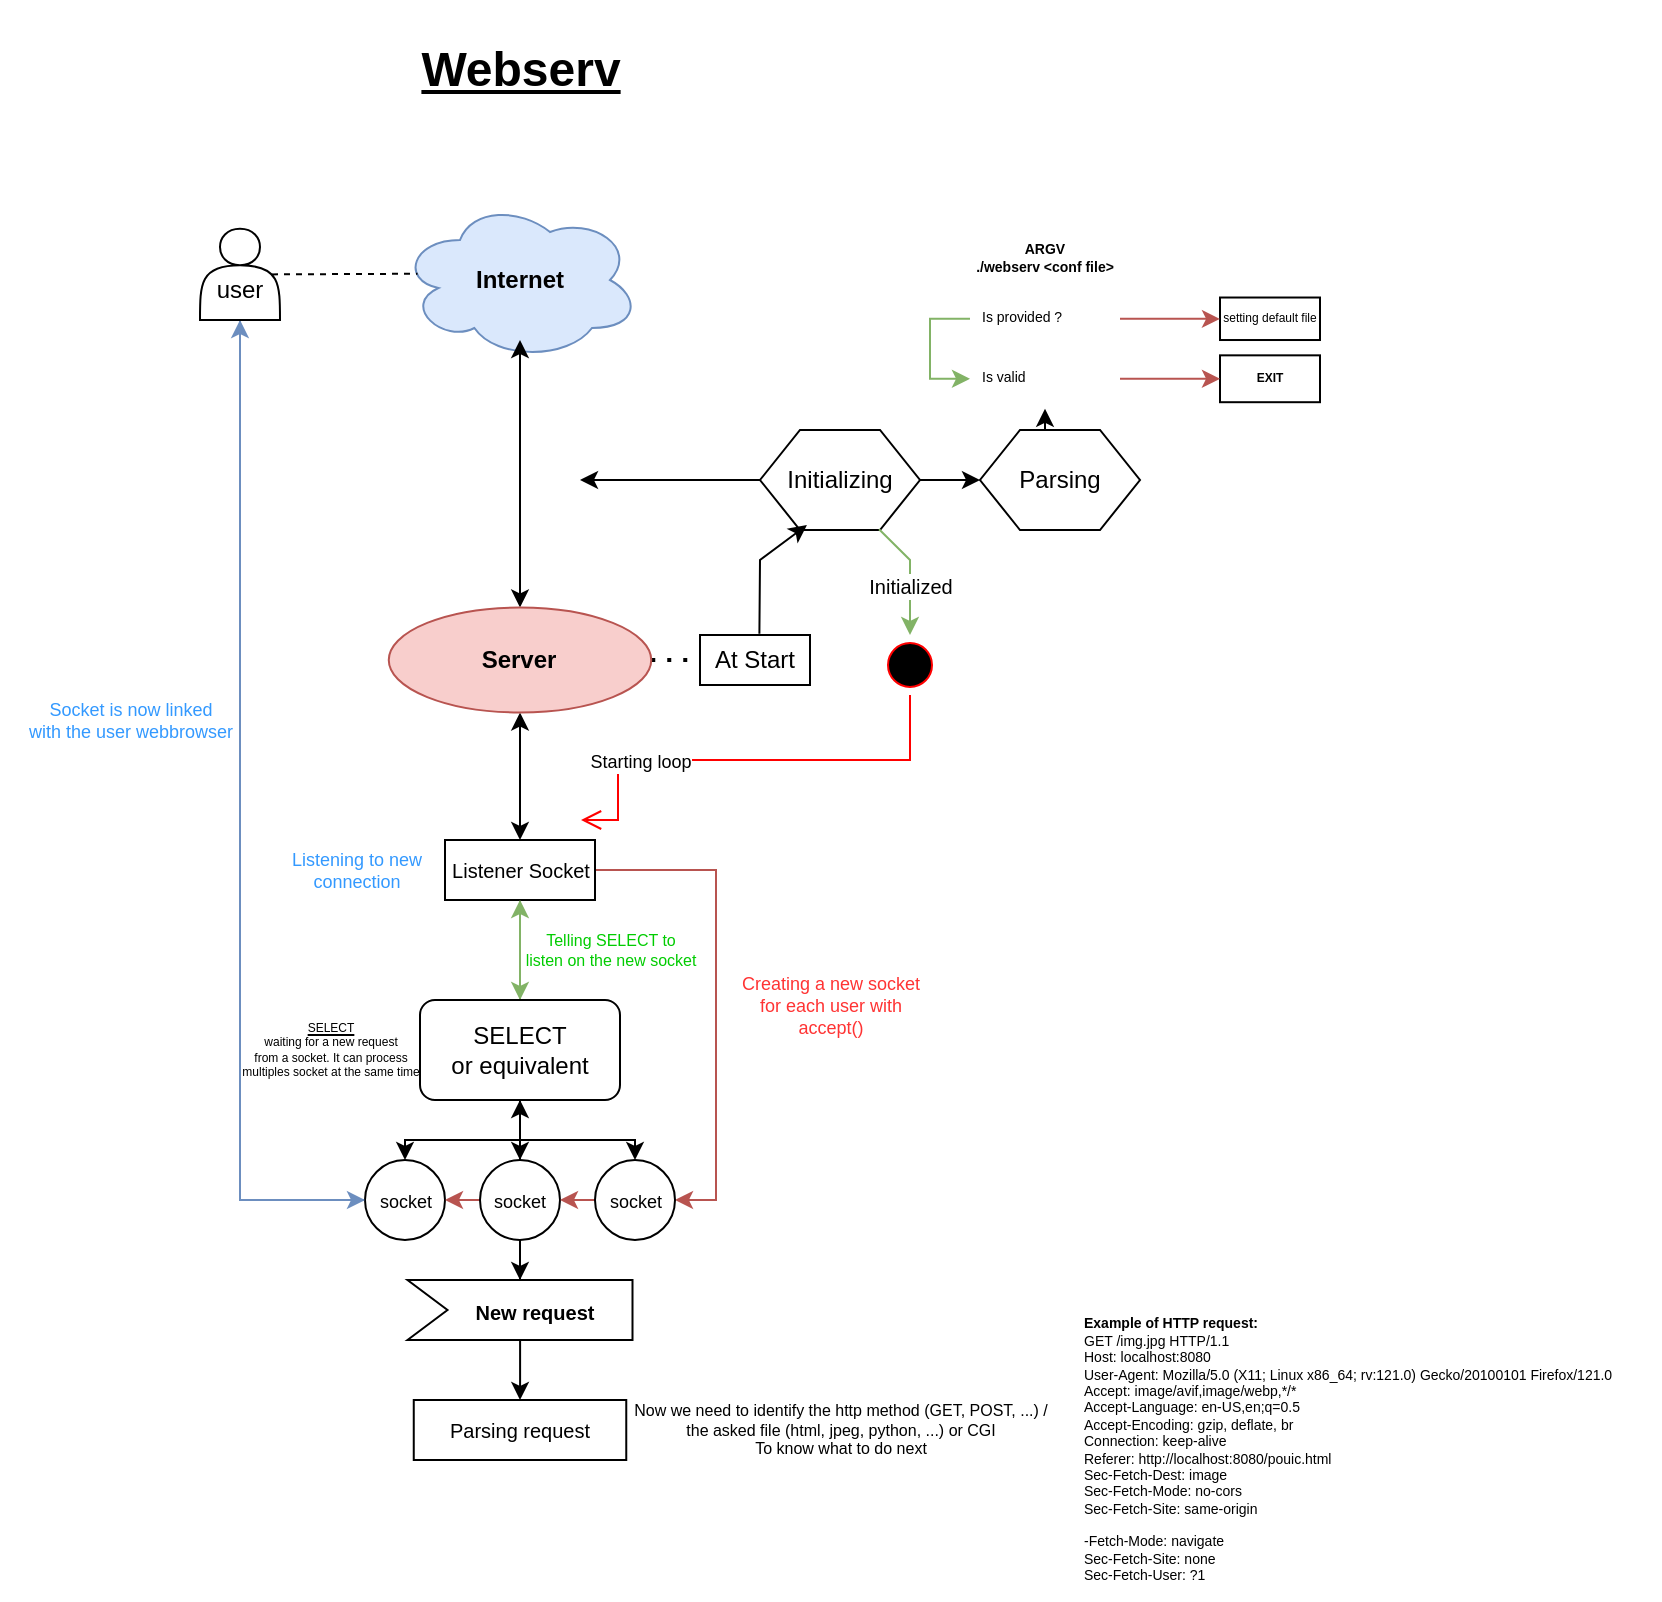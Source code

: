 <mxfile version="22.1.21" type="github">
  <diagram name="Page-1" id="gFfrrCDwq1luvMO310fa">
    <mxGraphModel dx="713" dy="1489" grid="1" gridSize="10" guides="1" tooltips="1" connect="1" arrows="1" fold="1" page="1" pageScale="1" pageWidth="850" pageHeight="1100" math="0" shadow="0">
      <root>
        <mxCell id="0" />
        <mxCell id="1" parent="0" />
        <mxCell id="4pmFrbp5daFxceGFT304-4" value="&lt;b&gt;Internet&lt;/b&gt;" style="ellipse;shape=cloud;whiteSpace=wrap;html=1;fillColor=#dae8fc;strokeColor=#6c8ebf;" parent="1" vertex="1">
          <mxGeometry x="340" y="80" width="120" height="80" as="geometry" />
        </mxCell>
        <mxCell id="4pmFrbp5daFxceGFT304-5" value="" style="endArrow=classic;startArrow=classic;html=1;rounded=0;exitX=0.5;exitY=0;exitDx=0;exitDy=0;entryX=0.5;entryY=0.875;entryDx=0;entryDy=0;entryPerimeter=0;" parent="1" target="4pmFrbp5daFxceGFT304-4" edge="1" source="8T7i5E1Z6HibD_yTCx09-29">
          <mxGeometry width="50" height="50" relative="1" as="geometry">
            <mxPoint x="399.8" y="190" as="sourcePoint" />
            <mxPoint x="400" y="160" as="targetPoint" />
          </mxGeometry>
        </mxCell>
        <mxCell id="4pmFrbp5daFxceGFT304-6" style="edgeStyle=orthogonalEdgeStyle;rounded=0;orthogonalLoop=1;jettySize=auto;html=1;exitX=0;exitY=0.5;exitDx=0;exitDy=0;entryX=1;entryY=0.5;entryDx=0;entryDy=0;" parent="1" source="4pmFrbp5daFxceGFT304-8" edge="1">
          <mxGeometry relative="1" as="geometry">
            <mxPoint x="430" y="220" as="targetPoint" />
          </mxGeometry>
        </mxCell>
        <mxCell id="4pmFrbp5daFxceGFT304-7" style="edgeStyle=orthogonalEdgeStyle;rounded=0;orthogonalLoop=1;jettySize=auto;html=1;exitX=1;exitY=0.5;exitDx=0;exitDy=0;entryX=0;entryY=0.5;entryDx=0;entryDy=0;" parent="1" source="4pmFrbp5daFxceGFT304-8" target="4pmFrbp5daFxceGFT304-13" edge="1">
          <mxGeometry relative="1" as="geometry" />
        </mxCell>
        <mxCell id="4pmFrbp5daFxceGFT304-8" value="Initializing" style="shape=hexagon;perimeter=hexagonPerimeter2;whiteSpace=wrap;html=1;fixedSize=1;" parent="1" vertex="1">
          <mxGeometry x="520" y="195" width="80" height="50" as="geometry" />
        </mxCell>
        <mxCell id="4pmFrbp5daFxceGFT304-9" value="At Start" style="rounded=0;whiteSpace=wrap;html=1;" parent="1" vertex="1">
          <mxGeometry x="490" y="297.5" width="55" height="25" as="geometry" />
        </mxCell>
        <mxCell id="4pmFrbp5daFxceGFT304-10" value="" style="endArrow=none;dashed=1;html=1;dashPattern=1 3;strokeWidth=2;rounded=0;entryX=0;entryY=0.5;entryDx=0;entryDy=0;exitX=1;exitY=0.5;exitDx=0;exitDy=0;" parent="1" source="8T7i5E1Z6HibD_yTCx09-29" target="4pmFrbp5daFxceGFT304-9" edge="1">
          <mxGeometry width="50" height="50" relative="1" as="geometry">
            <mxPoint x="460" y="310" as="sourcePoint" />
            <mxPoint x="450" y="230" as="targetPoint" />
          </mxGeometry>
        </mxCell>
        <mxCell id="4pmFrbp5daFxceGFT304-11" value="" style="endArrow=classic;html=1;rounded=0;exitX=0.54;exitY=-0.027;exitDx=0;exitDy=0;entryX=0.293;entryY=0.951;entryDx=0;entryDy=0;entryPerimeter=0;exitPerimeter=0;" parent="1" source="4pmFrbp5daFxceGFT304-9" target="4pmFrbp5daFxceGFT304-8" edge="1">
          <mxGeometry width="50" height="50" relative="1" as="geometry">
            <mxPoint x="400" y="280" as="sourcePoint" />
            <mxPoint x="450" y="230" as="targetPoint" />
            <Array as="points">
              <mxPoint x="520" y="260" />
            </Array>
          </mxGeometry>
        </mxCell>
        <mxCell id="4pmFrbp5daFxceGFT304-12" style="edgeStyle=orthogonalEdgeStyle;rounded=0;orthogonalLoop=1;jettySize=auto;html=1;exitX=0.5;exitY=0;exitDx=0;exitDy=0;entryX=0.5;entryY=1;entryDx=0;entryDy=0;" parent="1" source="4pmFrbp5daFxceGFT304-13" target="4pmFrbp5daFxceGFT304-14" edge="1">
          <mxGeometry relative="1" as="geometry" />
        </mxCell>
        <mxCell id="4pmFrbp5daFxceGFT304-13" value="Parsing" style="shape=hexagon;perimeter=hexagonPerimeter2;whiteSpace=wrap;html=1;fixedSize=1;" parent="1" vertex="1">
          <mxGeometry x="630" y="195" width="80" height="50" as="geometry" />
        </mxCell>
        <mxCell id="4pmFrbp5daFxceGFT304-14" value="&lt;div&gt;&lt;b&gt;ARGV&lt;/b&gt;&lt;/div&gt;&lt;div&gt;&lt;b&gt;./webserv &amp;lt;conf file&amp;gt;&lt;br&gt;&lt;/b&gt;&lt;/div&gt;" style="swimlane;fontStyle=0;childLayout=stackLayout;horizontal=1;startSize=30;horizontalStack=0;resizeParent=1;resizeParentMax=0;resizeLast=0;collapsible=1;marginBottom=0;whiteSpace=wrap;html=1;strokeColor=none;fontSize=7;rounded=0;" parent="1" vertex="1">
          <mxGeometry x="625" y="94.38" width="75" height="90" as="geometry">
            <mxRectangle x="625" y="94.38" width="90" height="30" as="alternateBounds" />
          </mxGeometry>
        </mxCell>
        <mxCell id="4pmFrbp5daFxceGFT304-15" style="edgeStyle=orthogonalEdgeStyle;rounded=0;orthogonalLoop=1;jettySize=auto;html=1;entryX=0;entryY=0.5;entryDx=0;entryDy=0;exitX=0;exitY=0.5;exitDx=0;exitDy=0;fillColor=#d5e8d4;strokeColor=#82b366;" parent="4pmFrbp5daFxceGFT304-14" source="4pmFrbp5daFxceGFT304-16" target="4pmFrbp5daFxceGFT304-17" edge="1">
          <mxGeometry relative="1" as="geometry">
            <Array as="points">
              <mxPoint x="-20" y="45" />
              <mxPoint x="-20" y="75" />
            </Array>
          </mxGeometry>
        </mxCell>
        <mxCell id="4pmFrbp5daFxceGFT304-16" value="Is provided ?" style="text;strokeColor=none;fillColor=none;align=left;verticalAlign=middle;spacingLeft=4;spacingRight=4;overflow=hidden;points=[[0,0.5],[1,0.5]];portConstraint=eastwest;rotatable=0;whiteSpace=wrap;html=1;fontSize=7;" parent="4pmFrbp5daFxceGFT304-14" vertex="1">
          <mxGeometry y="30" width="75" height="30" as="geometry" />
        </mxCell>
        <mxCell id="4pmFrbp5daFxceGFT304-17" value="Is valid" style="text;strokeColor=none;fillColor=none;align=left;verticalAlign=middle;spacingLeft=4;spacingRight=4;overflow=hidden;points=[[0,0.5],[1,0.5]];portConstraint=eastwest;rotatable=0;whiteSpace=wrap;html=1;fontSize=7;" parent="4pmFrbp5daFxceGFT304-14" vertex="1">
          <mxGeometry y="60" width="75" height="30" as="geometry" />
        </mxCell>
        <mxCell id="4pmFrbp5daFxceGFT304-18" value="setting default file" style="rounded=0;whiteSpace=wrap;html=1;fontSize=6;" parent="1" vertex="1">
          <mxGeometry x="750" y="128.76" width="50" height="21.25" as="geometry" />
        </mxCell>
        <mxCell id="4pmFrbp5daFxceGFT304-19" style="edgeStyle=orthogonalEdgeStyle;rounded=0;orthogonalLoop=1;jettySize=auto;html=1;fillColor=#f8cecc;strokeColor=#b85450;" parent="1" source="4pmFrbp5daFxceGFT304-16" target="4pmFrbp5daFxceGFT304-18" edge="1">
          <mxGeometry relative="1" as="geometry">
            <mxPoint x="750" y="135" as="targetPoint" />
          </mxGeometry>
        </mxCell>
        <mxCell id="4pmFrbp5daFxceGFT304-20" value="&lt;b&gt;EXIT&lt;/b&gt;" style="rounded=0;whiteSpace=wrap;html=1;fontSize=6;" parent="1" vertex="1">
          <mxGeometry x="750" y="157.67" width="50" height="23.43" as="geometry" />
        </mxCell>
        <mxCell id="4pmFrbp5daFxceGFT304-21" style="edgeStyle=orthogonalEdgeStyle;rounded=0;orthogonalLoop=1;jettySize=auto;html=1;fontStyle=1;fillColor=#f8cecc;strokeColor=#b85450;" parent="1" source="4pmFrbp5daFxceGFT304-17" target="4pmFrbp5daFxceGFT304-20" edge="1">
          <mxGeometry relative="1" as="geometry">
            <mxPoint x="750" y="169.38" as="targetPoint" />
          </mxGeometry>
        </mxCell>
        <mxCell id="4pmFrbp5daFxceGFT304-22" value="&lt;h1&gt;&lt;b&gt;&lt;u&gt;Webserv&lt;/u&gt;&lt;/b&gt;&lt;/h1&gt;" style="text;html=1;align=center;verticalAlign=middle;resizable=0;points=[];autosize=1;strokeColor=none;fillColor=none;" parent="1" vertex="1">
          <mxGeometry x="340" y="-20" width="120" height="70" as="geometry" />
        </mxCell>
        <mxCell id="8T7i5E1Z6HibD_yTCx09-15" value="" style="endArrow=classic;html=1;rounded=0;exitX=0.744;exitY=0.993;exitDx=0;exitDy=0;exitPerimeter=0;entryX=0.5;entryY=0;entryDx=0;entryDy=0;fillColor=#d5e8d4;strokeColor=#82b366;" parent="1" source="4pmFrbp5daFxceGFT304-8" target="8T7i5E1Z6HibD_yTCx09-16" edge="1">
          <mxGeometry width="50" height="50" relative="1" as="geometry">
            <mxPoint x="570" y="300" as="sourcePoint" />
            <mxPoint x="595" y="300" as="targetPoint" />
            <Array as="points">
              <mxPoint x="595" y="260" />
            </Array>
          </mxGeometry>
        </mxCell>
        <mxCell id="8T7i5E1Z6HibD_yTCx09-18" value="&lt;font style=&quot;font-size: 10px;&quot;&gt;Initialized&lt;/font&gt;" style="edgeLabel;html=1;align=center;verticalAlign=middle;resizable=0;points=[];" parent="8T7i5E1Z6HibD_yTCx09-15" vertex="1" connectable="0">
          <mxGeometry x="0.174" relative="1" as="geometry">
            <mxPoint as="offset" />
          </mxGeometry>
        </mxCell>
        <mxCell id="8T7i5E1Z6HibD_yTCx09-16" value="" style="ellipse;html=1;shape=startState;fillColor=#000000;strokeColor=#ff0000;" parent="1" vertex="1">
          <mxGeometry x="580" y="297.5" width="30" height="30" as="geometry" />
        </mxCell>
        <mxCell id="8T7i5E1Z6HibD_yTCx09-17" value="" style="edgeStyle=orthogonalEdgeStyle;html=1;verticalAlign=bottom;endArrow=open;endSize=8;strokeColor=#ff0000;rounded=0;entryX=0.988;entryY=0.2;entryDx=0;entryDy=0;entryPerimeter=0;" parent="1" source="8T7i5E1Z6HibD_yTCx09-16" edge="1">
          <mxGeometry relative="1" as="geometry">
            <mxPoint x="430.51" y="390" as="targetPoint" />
            <Array as="points">
              <mxPoint x="595" y="360" />
              <mxPoint x="449" y="360" />
            </Array>
          </mxGeometry>
        </mxCell>
        <mxCell id="8T7i5E1Z6HibD_yTCx09-28" value="&lt;div style=&quot;font-size: 10px;&quot;&gt;&lt;font style=&quot;font-size: 9px;&quot;&gt;Starting loop&lt;/font&gt;&lt;/div&gt;" style="edgeLabel;html=1;align=center;verticalAlign=middle;resizable=0;points=[];" parent="8T7i5E1Z6HibD_yTCx09-17" vertex="1" connectable="0">
          <mxGeometry x="0.474" relative="1" as="geometry">
            <mxPoint as="offset" />
          </mxGeometry>
        </mxCell>
        <mxCell id="8T7i5E1Z6HibD_yTCx09-27" value="" style="endArrow=classic;startArrow=classic;html=1;rounded=0;entryX=0.5;entryY=1;entryDx=0;entryDy=0;exitX=0.5;exitY=0;exitDx=0;exitDy=0;" parent="1" source="v8xIJGH0j38B9Ldcb0zA-1" target="8T7i5E1Z6HibD_yTCx09-29" edge="1">
          <mxGeometry width="50" height="50" relative="1" as="geometry">
            <mxPoint x="400.01" y="380" as="sourcePoint" />
            <mxPoint x="400" y="340" as="targetPoint" />
          </mxGeometry>
        </mxCell>
        <mxCell id="8T7i5E1Z6HibD_yTCx09-29" value="&lt;div&gt;&lt;b&gt;Server&lt;/b&gt;&lt;/div&gt;" style="ellipse;whiteSpace=wrap;html=1;align=center;newEdgeStyle={&quot;edgeStyle&quot;:&quot;entityRelationEdgeStyle&quot;,&quot;startArrow&quot;:&quot;none&quot;,&quot;endArrow&quot;:&quot;none&quot;,&quot;segment&quot;:10,&quot;curved&quot;:1,&quot;sourcePerimeterSpacing&quot;:0,&quot;targetPerimeterSpacing&quot;:0};treeFolding=1;treeMoving=1;fillColor=#f8cecc;strokeColor=#b85450;" parent="1" vertex="1">
          <mxGeometry x="334.38" y="283.75" width="131.25" height="52.5" as="geometry" />
        </mxCell>
        <mxCell id="v8xIJGH0j38B9Ldcb0zA-4" style="edgeStyle=orthogonalEdgeStyle;rounded=0;orthogonalLoop=1;jettySize=auto;html=1;entryX=0.5;entryY=0;entryDx=0;entryDy=0;fillColor=#d5e8d4;strokeColor=#82b366;" edge="1" parent="1" source="v8xIJGH0j38B9Ldcb0zA-1" target="v8xIJGH0j38B9Ldcb0zA-3">
          <mxGeometry relative="1" as="geometry" />
        </mxCell>
        <mxCell id="v8xIJGH0j38B9Ldcb0zA-16" style="edgeStyle=orthogonalEdgeStyle;rounded=0;orthogonalLoop=1;jettySize=auto;html=1;entryX=1;entryY=0.5;entryDx=0;entryDy=0;fillColor=#f8cecc;strokeColor=#b85450;" edge="1" parent="1" source="v8xIJGH0j38B9Ldcb0zA-1" target="v8xIJGH0j38B9Ldcb0zA-11">
          <mxGeometry relative="1" as="geometry">
            <Array as="points">
              <mxPoint x="498" y="415" />
              <mxPoint x="498" y="580" />
            </Array>
          </mxGeometry>
        </mxCell>
        <mxCell id="v8xIJGH0j38B9Ldcb0zA-1" value="&lt;font style=&quot;font-size: 10px;&quot;&gt;Listener Socket&lt;/font&gt;" style="rounded=0;whiteSpace=wrap;html=1;" vertex="1" parent="1">
          <mxGeometry x="362.5" y="400" width="75" height="30" as="geometry" />
        </mxCell>
        <mxCell id="v8xIJGH0j38B9Ldcb0zA-5" style="edgeStyle=orthogonalEdgeStyle;rounded=0;orthogonalLoop=1;jettySize=auto;html=1;entryX=0.5;entryY=1;entryDx=0;entryDy=0;fillColor=#d5e8d4;strokeColor=#82b366;" edge="1" parent="1" source="v8xIJGH0j38B9Ldcb0zA-3" target="v8xIJGH0j38B9Ldcb0zA-1">
          <mxGeometry relative="1" as="geometry" />
        </mxCell>
        <mxCell id="v8xIJGH0j38B9Ldcb0zA-12" style="edgeStyle=orthogonalEdgeStyle;rounded=0;orthogonalLoop=1;jettySize=auto;html=1;entryX=0.5;entryY=0;entryDx=0;entryDy=0;" edge="1" parent="1" source="v8xIJGH0j38B9Ldcb0zA-3" target="v8xIJGH0j38B9Ldcb0zA-7">
          <mxGeometry relative="1" as="geometry" />
        </mxCell>
        <mxCell id="v8xIJGH0j38B9Ldcb0zA-13" style="edgeStyle=orthogonalEdgeStyle;rounded=0;orthogonalLoop=1;jettySize=auto;html=1;entryX=0.5;entryY=0;entryDx=0;entryDy=0;" edge="1" parent="1" source="v8xIJGH0j38B9Ldcb0zA-3" target="v8xIJGH0j38B9Ldcb0zA-10">
          <mxGeometry relative="1" as="geometry" />
        </mxCell>
        <mxCell id="v8xIJGH0j38B9Ldcb0zA-14" style="edgeStyle=orthogonalEdgeStyle;rounded=0;orthogonalLoop=1;jettySize=auto;html=1;entryX=0.5;entryY=0;entryDx=0;entryDy=0;" edge="1" parent="1" source="v8xIJGH0j38B9Ldcb0zA-3" target="v8xIJGH0j38B9Ldcb0zA-11">
          <mxGeometry relative="1" as="geometry" />
        </mxCell>
        <mxCell id="v8xIJGH0j38B9Ldcb0zA-3" value="&lt;div&gt;SELECT&lt;/div&gt;&lt;div&gt;or equivalent&lt;br&gt;&lt;/div&gt;" style="rounded=1;whiteSpace=wrap;html=1;" vertex="1" parent="1">
          <mxGeometry x="350" y="480" width="100" height="50" as="geometry" />
        </mxCell>
        <mxCell id="v8xIJGH0j38B9Ldcb0zA-6" value="&lt;div style=&quot;font-size: 9px;&quot;&gt;&lt;font color=&quot;#3399ff&quot; style=&quot;font-size: 9px;&quot;&gt;Listening to new&lt;/font&gt;&lt;/div&gt;&lt;div style=&quot;font-size: 9px;&quot;&gt;&lt;font color=&quot;#3399ff&quot; style=&quot;font-size: 9px;&quot;&gt;connection&lt;/font&gt;&lt;font color=&quot;#3399ff&quot;&gt;&lt;br style=&quot;font-size: 9px;&quot;&gt;&lt;/font&gt;&lt;/div&gt;" style="text;html=1;align=center;verticalAlign=middle;resizable=0;points=[];autosize=1;fontSize=9;" vertex="1" parent="1">
          <mxGeometry x="272.5" y="395" width="90" height="40" as="geometry" />
        </mxCell>
        <mxCell id="v8xIJGH0j38B9Ldcb0zA-25" style="edgeStyle=orthogonalEdgeStyle;rounded=0;orthogonalLoop=1;jettySize=auto;html=1;entryX=0.5;entryY=1;entryDx=0;entryDy=0;fillColor=#dae8fc;strokeColor=#6c8ebf;" edge="1" parent="1" source="v8xIJGH0j38B9Ldcb0zA-7" target="v8xIJGH0j38B9Ldcb0zA-23">
          <mxGeometry relative="1" as="geometry" />
        </mxCell>
        <mxCell id="v8xIJGH0j38B9Ldcb0zA-7" value="&lt;font style=&quot;font-size: 9px;&quot;&gt;socket&lt;/font&gt;" style="ellipse;whiteSpace=wrap;html=1;aspect=fixed;" vertex="1" parent="1">
          <mxGeometry x="322.5" y="560" width="40" height="40" as="geometry" />
        </mxCell>
        <mxCell id="v8xIJGH0j38B9Ldcb0zA-15" style="edgeStyle=orthogonalEdgeStyle;rounded=0;orthogonalLoop=1;jettySize=auto;html=1;entryX=0.5;entryY=1;entryDx=0;entryDy=0;" edge="1" parent="1" source="v8xIJGH0j38B9Ldcb0zA-10" target="v8xIJGH0j38B9Ldcb0zA-3">
          <mxGeometry relative="1" as="geometry" />
        </mxCell>
        <mxCell id="v8xIJGH0j38B9Ldcb0zA-20" style="edgeStyle=orthogonalEdgeStyle;rounded=0;orthogonalLoop=1;jettySize=auto;html=1;exitX=0;exitY=0.5;exitDx=0;exitDy=0;entryX=1;entryY=0.5;entryDx=0;entryDy=0;fontColor=#FF3333;fillColor=#f8cecc;strokeColor=#b85450;" edge="1" parent="1" source="v8xIJGH0j38B9Ldcb0zA-10" target="v8xIJGH0j38B9Ldcb0zA-7">
          <mxGeometry relative="1" as="geometry" />
        </mxCell>
        <mxCell id="v8xIJGH0j38B9Ldcb0zA-10" value="&lt;font style=&quot;font-size: 9px;&quot;&gt;socket&lt;/font&gt;" style="ellipse;whiteSpace=wrap;html=1;aspect=fixed;" vertex="1" parent="1">
          <mxGeometry x="380" y="560" width="40" height="40" as="geometry" />
        </mxCell>
        <mxCell id="v8xIJGH0j38B9Ldcb0zA-19" style="edgeStyle=orthogonalEdgeStyle;rounded=0;orthogonalLoop=1;jettySize=auto;html=1;exitX=0;exitY=0.5;exitDx=0;exitDy=0;entryX=1;entryY=0.5;entryDx=0;entryDy=0;fillColor=#f8cecc;strokeColor=#b85450;" edge="1" parent="1" source="v8xIJGH0j38B9Ldcb0zA-11" target="v8xIJGH0j38B9Ldcb0zA-10">
          <mxGeometry relative="1" as="geometry" />
        </mxCell>
        <mxCell id="v8xIJGH0j38B9Ldcb0zA-11" value="&lt;font style=&quot;font-size: 9px;&quot;&gt;socket&lt;/font&gt;" style="ellipse;whiteSpace=wrap;html=1;aspect=fixed;" vertex="1" parent="1">
          <mxGeometry x="437.5" y="560" width="40" height="40" as="geometry" />
        </mxCell>
        <mxCell id="v8xIJGH0j38B9Ldcb0zA-17" value="&lt;div style=&quot;font-size: 9px;&quot;&gt;&lt;font color=&quot;#ff3333&quot;&gt;Creating a new socket&lt;/font&gt;&lt;/div&gt;&lt;div style=&quot;font-size: 9px;&quot;&gt;&lt;font color=&quot;#ff3333&quot;&gt;for each user with&lt;br&gt;&lt;/font&gt;&lt;/div&gt;&lt;div style=&quot;font-size: 9px;&quot;&gt;&lt;font color=&quot;#ff3333&quot;&gt;accept()&lt;br&gt;&lt;/font&gt;&lt;/div&gt;" style="text;html=1;align=center;verticalAlign=middle;resizable=0;points=[];autosize=1;strokeColor=none;fillColor=none;fontSize=9;" vertex="1" parent="1">
          <mxGeometry x="500" y="458" width="110" height="50" as="geometry" />
        </mxCell>
        <mxCell id="v8xIJGH0j38B9Ldcb0zA-21" value="&lt;div style=&quot;font-size: 8px;&quot;&gt;&lt;font style=&quot;font-size: 8px;&quot;&gt;Telling SELECT to &lt;br style=&quot;font-size: 8px;&quot;&gt;&lt;/font&gt;&lt;/div&gt;&lt;div style=&quot;font-size: 8px;&quot;&gt;&lt;font style=&quot;font-size: 8px;&quot;&gt;listen on the new socket&lt;/font&gt;&lt;br style=&quot;font-size: 8px;&quot;&gt;&lt;/div&gt;" style="text;html=1;align=center;verticalAlign=middle;resizable=0;points=[];autosize=1;fontSize=8;fontColor=#00CC00;" vertex="1" parent="1">
          <mxGeometry x="390" y="440" width="110" height="30" as="geometry" />
        </mxCell>
        <mxCell id="v8xIJGH0j38B9Ldcb0zA-22" value="&lt;div style=&quot;font-size: 6px;&quot;&gt;&lt;u style=&quot;font-size: 6px;&quot;&gt;SELECT&lt;/u&gt;&lt;/div&gt;&lt;div style=&quot;font-size: 6px;&quot;&gt;waiting for a new request&lt;/div&gt;&lt;div style=&quot;font-size: 6px;&quot;&gt;from a socket. It can process&lt;/div&gt;&lt;div style=&quot;font-size: 6px;&quot;&gt;multiples socket at the same time&lt;br style=&quot;font-size: 6px;&quot;&gt;&lt;/div&gt;" style="text;html=1;align=center;verticalAlign=middle;resizable=0;points=[];autosize=1;strokeColor=none;fillColor=none;fontSize=6;" vertex="1" parent="1">
          <mxGeometry x="250" y="485" width="110" height="40" as="geometry" />
        </mxCell>
        <mxCell id="v8xIJGH0j38B9Ldcb0zA-26" style="edgeStyle=orthogonalEdgeStyle;rounded=0;orthogonalLoop=1;jettySize=auto;html=1;entryX=0;entryY=0.5;entryDx=0;entryDy=0;fillColor=#dae8fc;strokeColor=#6c8ebf;exitX=0.5;exitY=1;exitDx=0;exitDy=0;" edge="1" parent="1" source="v8xIJGH0j38B9Ldcb0zA-23" target="v8xIJGH0j38B9Ldcb0zA-7">
          <mxGeometry relative="1" as="geometry">
            <Array as="points">
              <mxPoint x="260" y="580" />
            </Array>
          </mxGeometry>
        </mxCell>
        <mxCell id="v8xIJGH0j38B9Ldcb0zA-23" value="&lt;div&gt;&lt;br&gt;&lt;/div&gt;&lt;div&gt;user&lt;/div&gt;" style="shape=actor;whiteSpace=wrap;html=1;" vertex="1" parent="1">
          <mxGeometry x="240" y="94.38" width="40" height="45.62" as="geometry" />
        </mxCell>
        <mxCell id="v8xIJGH0j38B9Ldcb0zA-24" value="" style="endArrow=none;dashed=1;html=1;rounded=0;exitX=0.9;exitY=0.5;exitDx=0;exitDy=0;exitPerimeter=0;entryX=0.073;entryY=0.461;entryDx=0;entryDy=0;entryPerimeter=0;endSize=6;jumpSize=6;" edge="1" parent="1" source="v8xIJGH0j38B9Ldcb0zA-23" target="4pmFrbp5daFxceGFT304-4">
          <mxGeometry width="50" height="50" relative="1" as="geometry">
            <mxPoint x="370" y="230" as="sourcePoint" />
            <mxPoint x="420" y="180" as="targetPoint" />
          </mxGeometry>
        </mxCell>
        <mxCell id="v8xIJGH0j38B9Ldcb0zA-27" value="&lt;div style=&quot;font-size: 9px;&quot;&gt;Socket is now linked&lt;/div&gt;&lt;div style=&quot;font-size: 9px;&quot;&gt;with the user webbrowser&lt;br style=&quot;font-size: 9px;&quot;&gt;&lt;/div&gt;" style="text;html=1;align=center;verticalAlign=middle;resizable=0;points=[];autosize=1;strokeColor=none;fillColor=none;fontSize=9;fontColor=#3399FF;" vertex="1" parent="1">
          <mxGeometry x="140" y="320" width="130" height="40" as="geometry" />
        </mxCell>
        <mxCell id="v8xIJGH0j38B9Ldcb0zA-34" style="edgeStyle=orthogonalEdgeStyle;rounded=0;orthogonalLoop=1;jettySize=auto;html=1;entryX=0.5;entryY=0;entryDx=0;entryDy=0;" edge="1" parent="1" source="v8xIJGH0j38B9Ldcb0zA-28" target="v8xIJGH0j38B9Ldcb0zA-33">
          <mxGeometry relative="1" as="geometry" />
        </mxCell>
        <mxCell id="v8xIJGH0j38B9Ldcb0zA-28" value="&lt;b&gt;&lt;font style=&quot;font-size: 10px;&quot;&gt;New request&lt;/font&gt;&lt;/b&gt;" style="html=1;shape=mxgraph.infographic.ribbonSimple;notch1=20;notch2=0;align=center;verticalAlign=middle;fontSize=14;fontStyle=0;fillColor=#FFFFFF;flipH=0;spacingRight=0;spacingLeft=14;whiteSpace=wrap;" vertex="1" parent="1">
          <mxGeometry x="343.75" y="620" width="112.5" height="30" as="geometry" />
        </mxCell>
        <mxCell id="v8xIJGH0j38B9Ldcb0zA-29" style="edgeStyle=orthogonalEdgeStyle;rounded=0;orthogonalLoop=1;jettySize=auto;html=1;entryX=0;entryY=0;entryDx=56.25;entryDy=0;entryPerimeter=0;" edge="1" parent="1" source="v8xIJGH0j38B9Ldcb0zA-10" target="v8xIJGH0j38B9Ldcb0zA-28">
          <mxGeometry relative="1" as="geometry" />
        </mxCell>
        <mxCell id="v8xIJGH0j38B9Ldcb0zA-33" value="Parsing request" style="rounded=0;whiteSpace=wrap;html=1;fontSize=10;" vertex="1" parent="1">
          <mxGeometry x="346.88" y="680" width="106.25" height="30" as="geometry" />
        </mxCell>
        <mxCell id="v8xIJGH0j38B9Ldcb0zA-35" value="&lt;div style=&quot;font-size: 8px;&quot;&gt;Now we need to identify the http method (GET, POST, ...) /&lt;/div&gt;&lt;div style=&quot;font-size: 8px;&quot;&gt;the asked file (html, jpeg, python, ...) or CGI&lt;/div&gt;&lt;div style=&quot;font-size: 8px;&quot;&gt;To know what to do next&lt;br style=&quot;font-size: 8px;&quot;&gt;&lt;/div&gt;" style="text;html=1;align=center;verticalAlign=middle;resizable=0;points=[];autosize=1;strokeColor=none;fillColor=none;fontSize=8;" vertex="1" parent="1">
          <mxGeometry x="445" y="675" width="230" height="40" as="geometry" />
        </mxCell>
        <mxCell id="v8xIJGH0j38B9Ldcb0zA-36" value="&lt;div style=&quot;font-size: 7px;&quot;&gt;&lt;b&gt;Example of HTTP request:&lt;/b&gt;&lt;/div&gt;&lt;div style=&quot;font-size: 7px;&quot;&gt;GET /img.jpg HTTP/1.1&lt;br style=&quot;font-size: 7px;&quot;&gt;Host: localhost:8080&lt;br style=&quot;font-size: 7px;&quot;&gt;User-Agent: Mozilla/5.0 (X11; Linux x86_64; rv:121.0) Gecko/20100101 Firefox/121.0&lt;br style=&quot;font-size: 7px;&quot;&gt;Accept: image/avif,image/webp,*/*&lt;br style=&quot;font-size: 7px;&quot;&gt;Accept-Language: en-US,en;q=0.5&lt;br style=&quot;font-size: 7px;&quot;&gt;Accept-Encoding: gzip, deflate, br&lt;br style=&quot;font-size: 7px;&quot;&gt;Connection: keep-alive&lt;br style=&quot;font-size: 7px;&quot;&gt;Referer: http://localhost:8080/pouic.html&lt;br style=&quot;font-size: 7px;&quot;&gt;Sec-Fetch-Dest: image&lt;br style=&quot;font-size: 7px;&quot;&gt;Sec-Fetch-Mode: no-cors&lt;br style=&quot;font-size: 7px;&quot;&gt;Sec-Fetch-Site: same-origin&lt;br style=&quot;font-size: 7px;&quot;&gt;&lt;br style=&quot;font-size: 7px;&quot;&gt;-Fetch-Mode: navigate&lt;br style=&quot;font-size: 7px;&quot;&gt;Sec-Fetch-Site: none&lt;br style=&quot;font-size: 7px;&quot;&gt;Sec-Fetch-User: ?1&lt;br style=&quot;font-size: 7px;&quot;&gt;&lt;/div&gt;" style="text;html=1;align=left;verticalAlign=middle;resizable=0;points=[];autosize=1;strokeColor=none;fillColor=none;fontSize=7;" vertex="1" parent="1">
          <mxGeometry x="680" y="630" width="290" height="150" as="geometry" />
        </mxCell>
      </root>
    </mxGraphModel>
  </diagram>
</mxfile>
